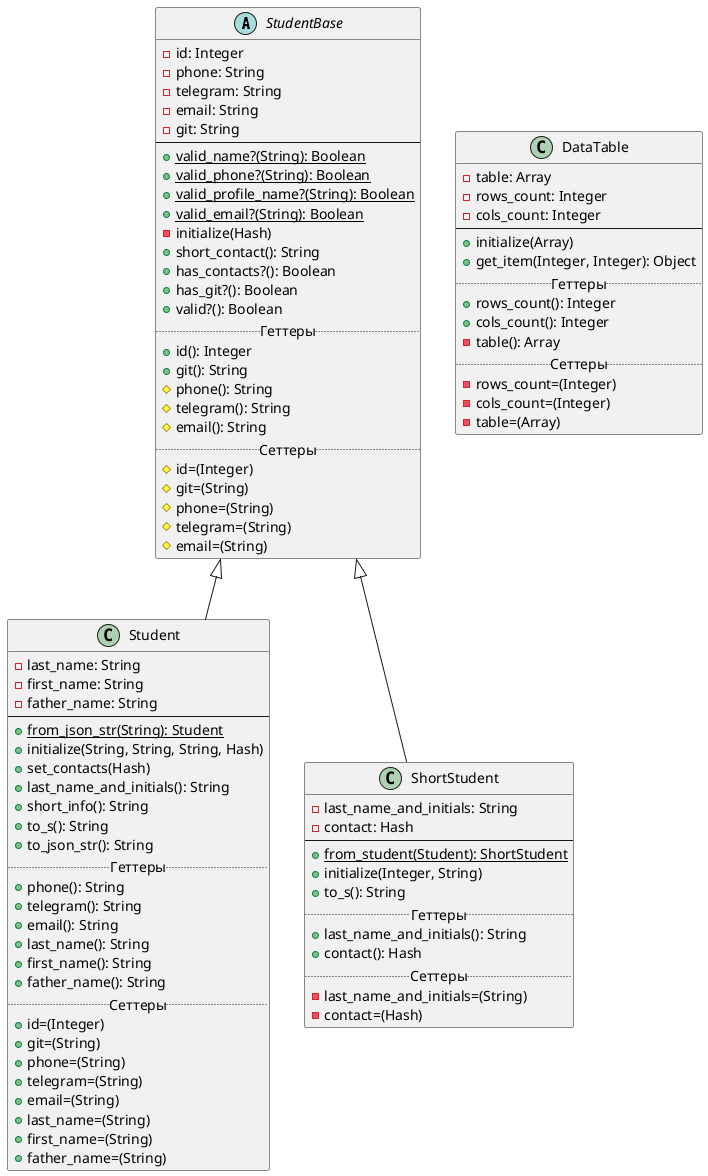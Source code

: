 @startuml
'https://plantuml.com/class-diagram

abstract class StudentBase {
    -id: Integer
    -phone: String
    -telegram: String
    -email: String
    -git: String
    --
    +{static}valid_name?(String): Boolean
    +{static}valid_phone?(String): Boolean
    +{static}valid_profile_name?(String): Boolean
    +{static}valid_email?(String): Boolean
    -initialize(Hash)
    +short_contact(): String
    +has_contacts?(): Boolean
    +has_git?(): Boolean
    +valid?(): Boolean
    .. Геттеры ..
    +id(): Integer
    +git(): String
    #phone(): String
    #telegram(): String
    #email(): String
    .. Сеттеры ..
    #id=(Integer)
    #git=(String)
    #phone=(String)
    #telegram=(String)
    #email=(String)
}

class Student extends StudentBase {
    -last_name: String
    -first_name: String
    -father_name: String
    --
    +{static}from_json_str(String): Student
    +initialize(String, String, String, Hash)
    +set_contacts(Hash)
    +last_name_and_initials(): String
    +short_info(): String
    +to_s(): String
    +to_json_str(): String
    .. Геттеры ..
    +phone(): String
    +telegram(): String
    +email(): String
    +last_name(): String
    +first_name(): String
    +father_name(): String
    .. Сеттеры ..
    +id=(Integer)
    +git=(String)
    +phone=(String)
    +telegram=(String)
    +email=(String)
    +last_name=(String)
    +first_name=(String)
    +father_name=(String)
}

class ShortStudent extends StudentBase {
    -last_name_and_initials: String
    -contact: Hash
    --
    +{static}from_student(Student): ShortStudent
    +initialize(Integer, String)
    +to_s(): String
    .. Геттеры ..
    +last_name_and_initials(): String
    +contact(): Hash
    .. Сеттеры ..
    -last_name_and_initials=(String)
    -contact=(Hash)
}

class DataTable {
    -table: Array
    -rows_count: Integer
    -cols_count: Integer
    --
    +initialize(Array)
    +get_item(Integer, Integer): Object
    .. Геттеры ..
    +rows_count(): Integer
    +cols_count(): Integer
    -table(): Array
    .. Сеттеры ..
    -rows_count=(Integer)
    -cols_count=(Integer)
    -table=(Array)
}

@enduml